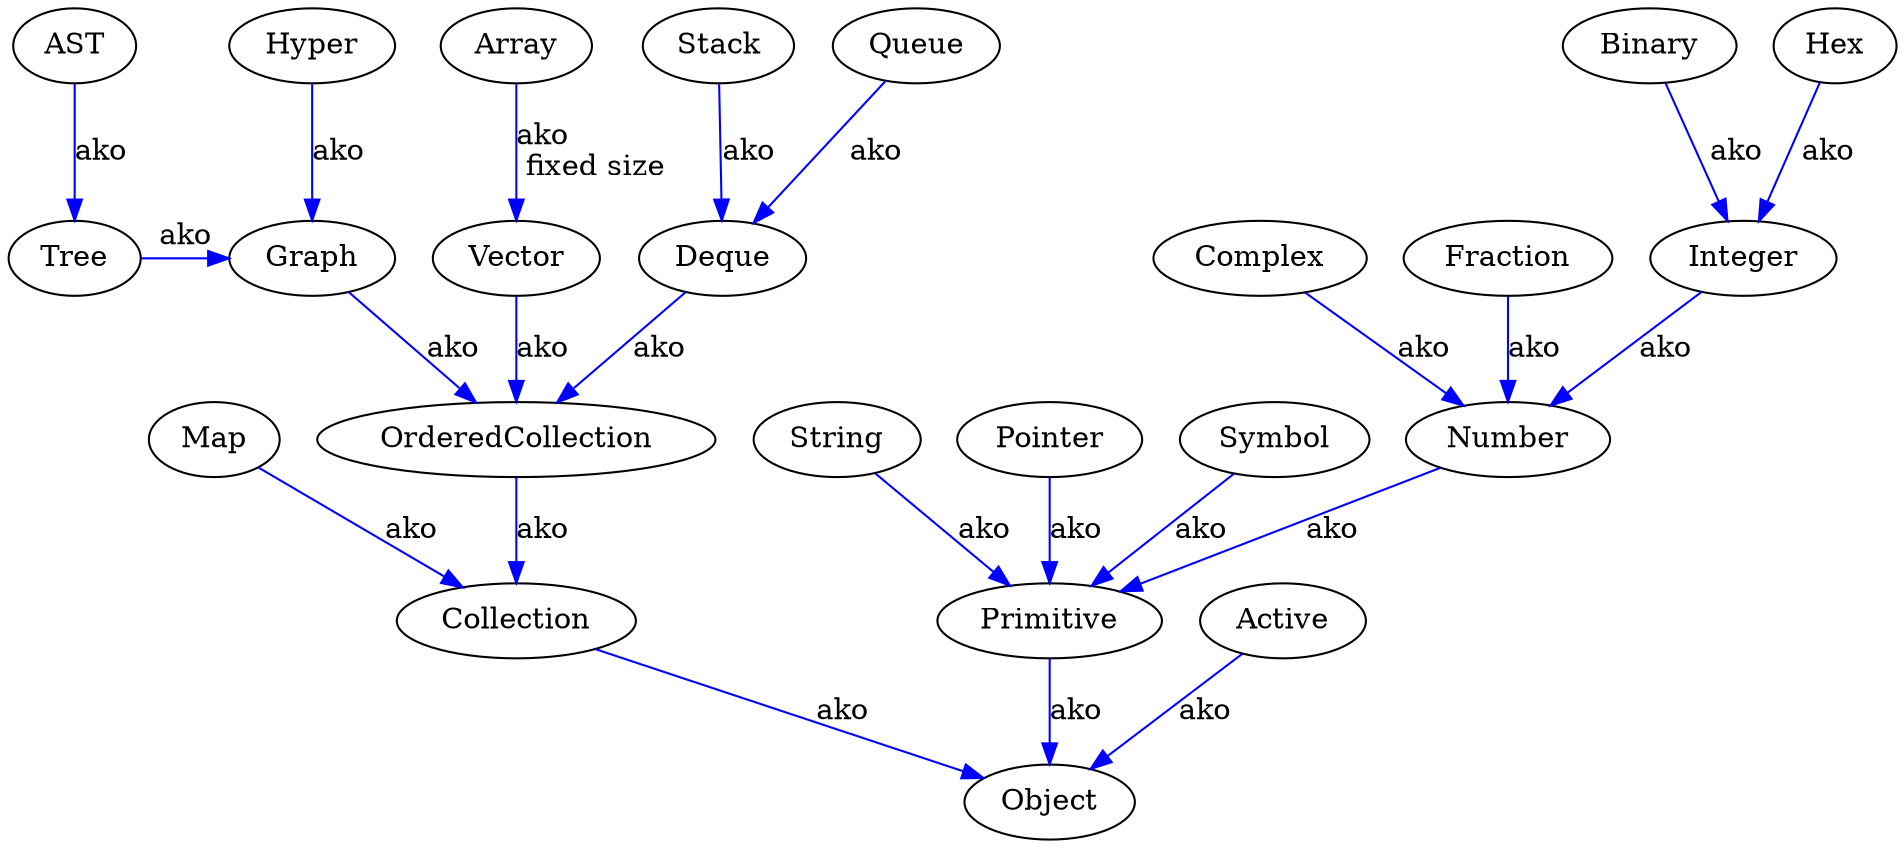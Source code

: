 digraph {
Symbol -> Primitive -> Object [label=ako,color=blue];
Number -> Primitive [label=ako,color=blue];
Complex -> Number [label=ako,color=blue];
Fraction -> Number [label=ako,color=blue];
Integer -> Number [label=ako,color=blue];
Hex -> Integer [label=ako,color=blue];
Binary -> Integer [label=ako,color=blue];
String -> Primitive [label=ako,color=blue];
AST -> Tree -> "Graph" -> OrderedCollection -> Collection -> Object [label=ako,color=blue];
Hyper -> "Graph" [label=ako,color=blue];
{rank=same; Tree; "Graph"; }
Vector -> OrderedCollection [label=ako,color=blue];
Map -> Collection [label=ako,color=blue];
Queue -> Deque -> OrderedCollection [label=ako,color=blue];
Stack -> Deque [label=ako,color=blue];
Array -> Vector [label="ako\l fixed size",color=blue];
#Array -> Primitive [label=is];
Active -> Object [label=ako,color=blue];
Pointer -> Primitive [label=ako,color=blue];
}
